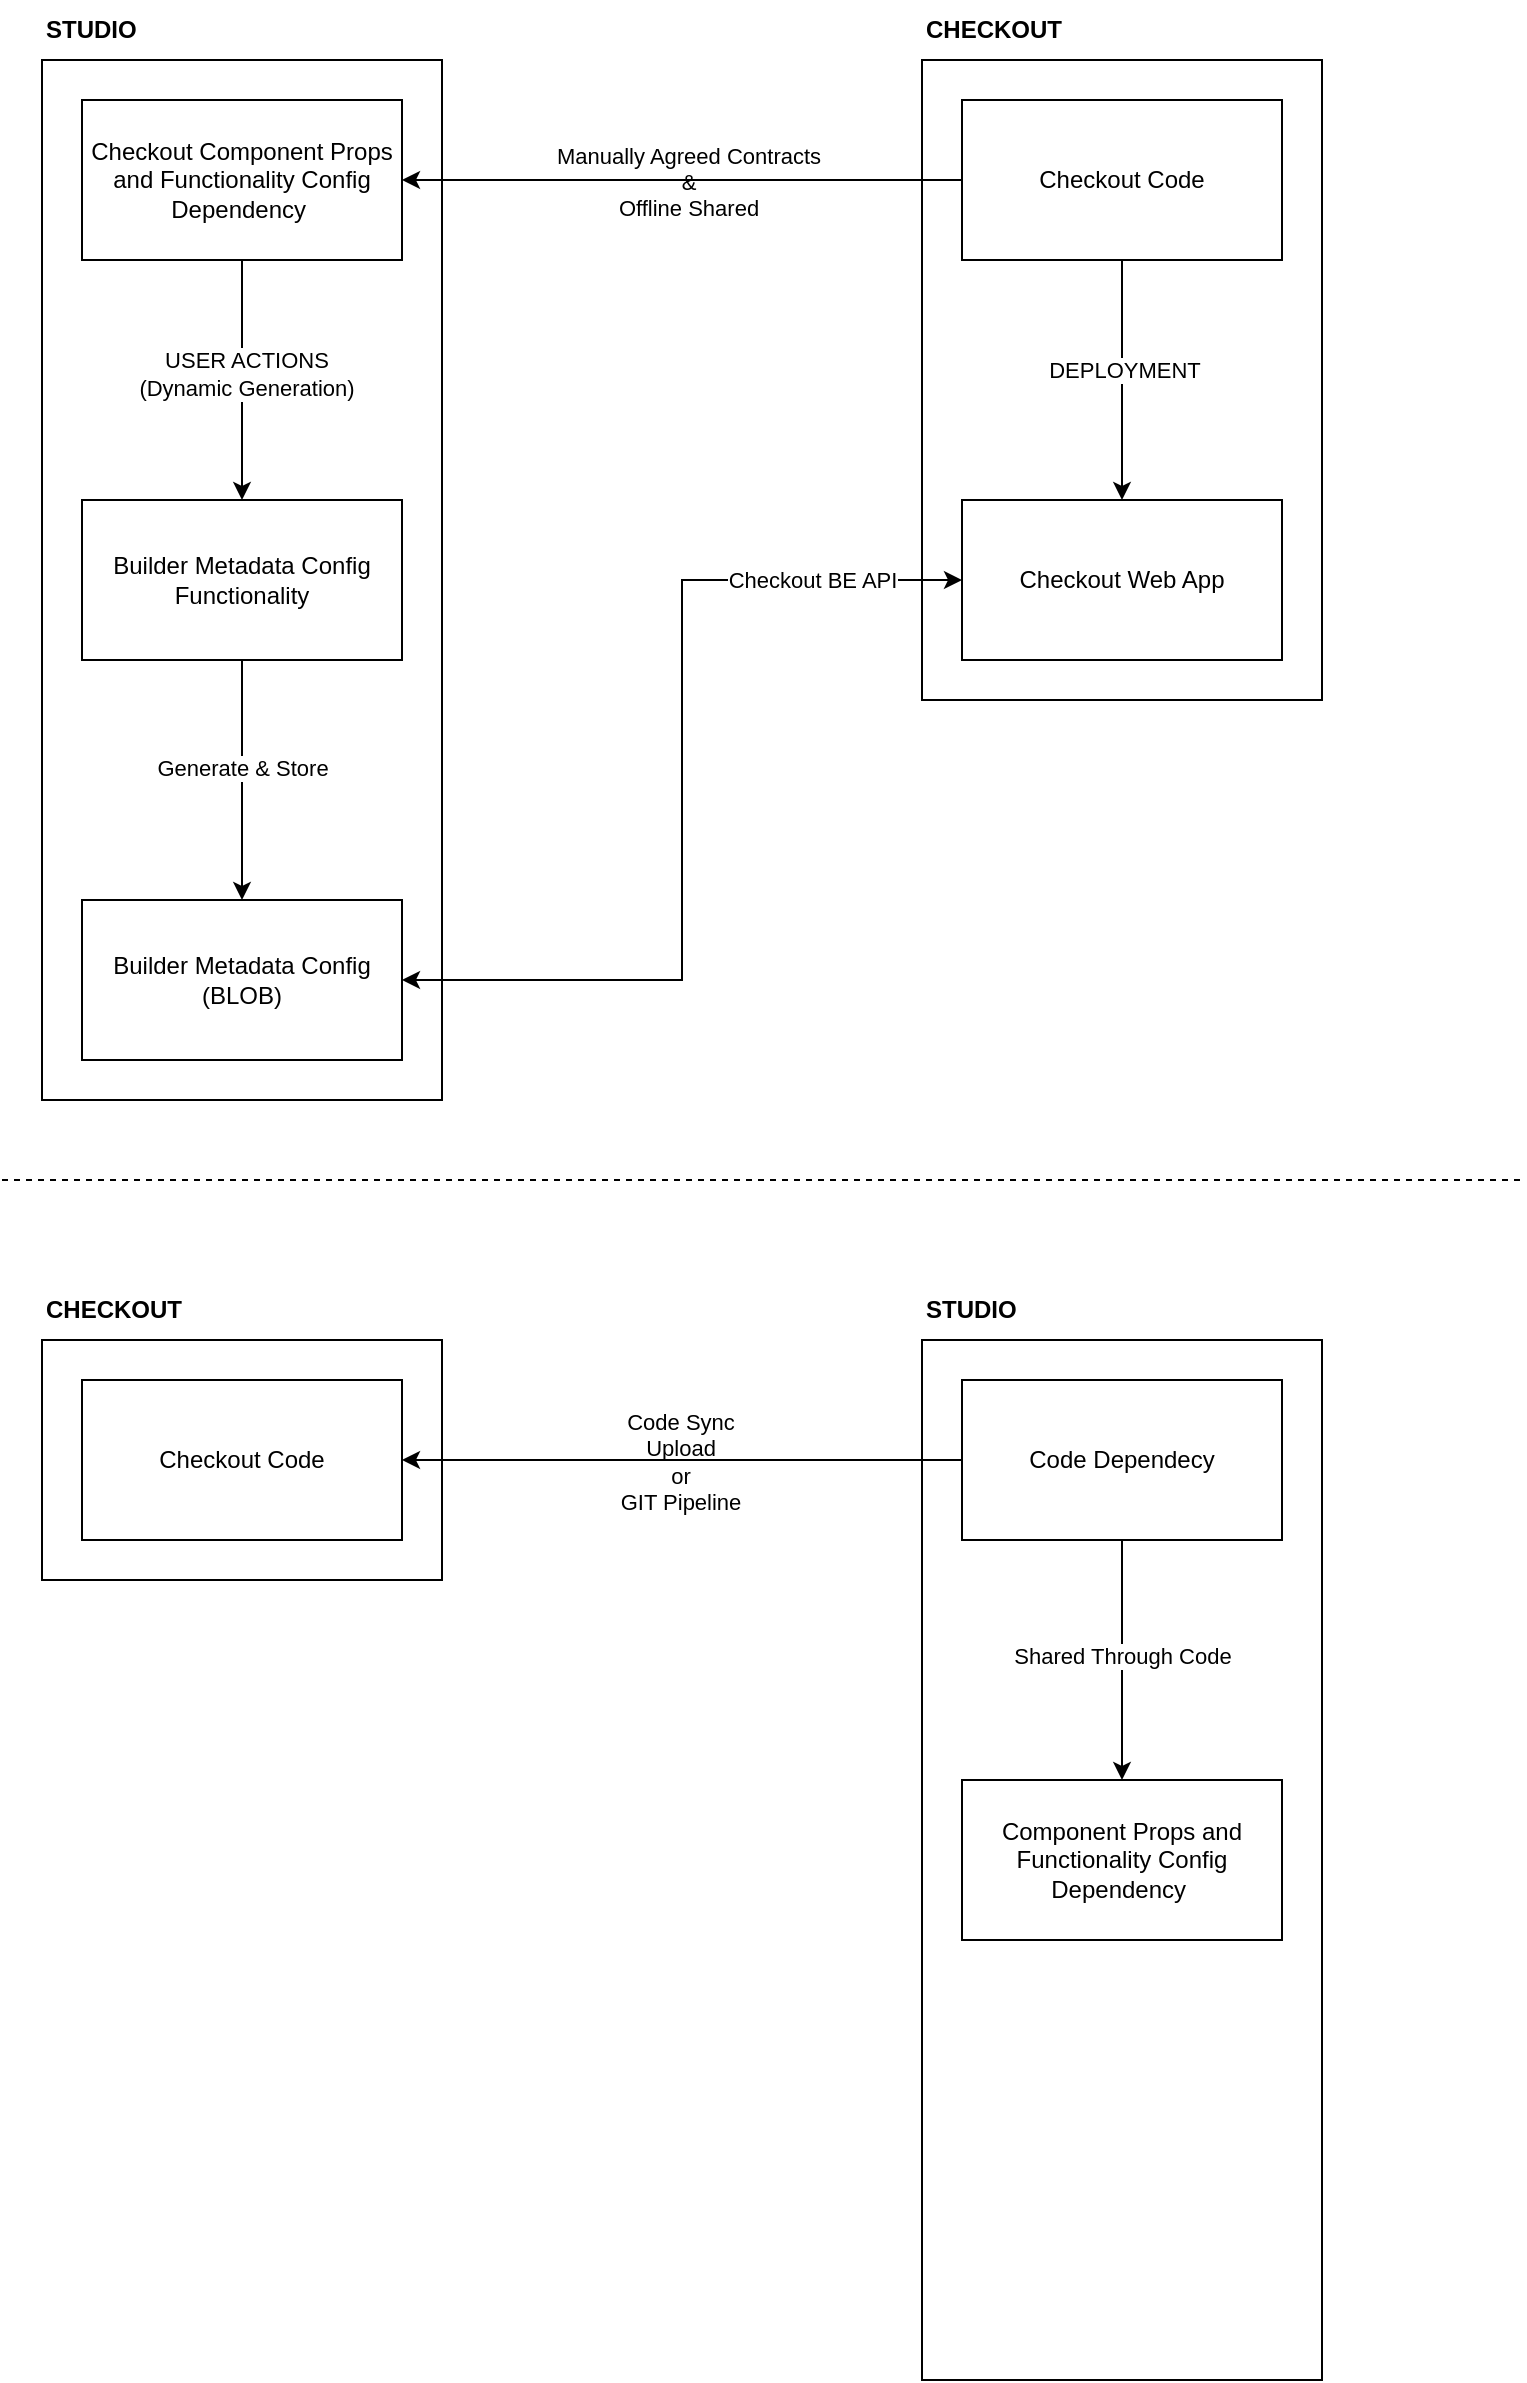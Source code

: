<mxfile version="26.0.13">
  <diagram name="Page-1" id="G_vCpPaijw22PZutnYlj">
    <mxGraphModel dx="1633" dy="940" grid="1" gridSize="10" guides="1" tooltips="1" connect="1" arrows="1" fold="1" page="1" pageScale="1" pageWidth="827" pageHeight="1169" math="0" shadow="0">
      <root>
        <mxCell id="0" />
        <mxCell id="1" parent="0" />
        <mxCell id="sYEmnw5B4f53DDjbEc8y-18" value="" style="rounded=0;whiteSpace=wrap;html=1;fillColor=none;" vertex="1" parent="1">
          <mxGeometry x="500" y="160" width="200" height="320" as="geometry" />
        </mxCell>
        <mxCell id="sYEmnw5B4f53DDjbEc8y-17" value="" style="rounded=0;whiteSpace=wrap;html=1;fillColor=none;" vertex="1" parent="1">
          <mxGeometry x="60" y="160" width="200" height="520" as="geometry" />
        </mxCell>
        <mxCell id="sYEmnw5B4f53DDjbEc8y-10" style="edgeStyle=orthogonalEdgeStyle;rounded=0;orthogonalLoop=1;jettySize=auto;html=1;entryX=0.5;entryY=0;entryDx=0;entryDy=0;" edge="1" parent="1" source="sYEmnw5B4f53DDjbEc8y-1" target="sYEmnw5B4f53DDjbEc8y-9">
          <mxGeometry relative="1" as="geometry" />
        </mxCell>
        <mxCell id="sYEmnw5B4f53DDjbEc8y-12" value="Generate &amp;amp; Store" style="edgeLabel;html=1;align=center;verticalAlign=middle;resizable=0;points=[];" vertex="1" connectable="0" parent="sYEmnw5B4f53DDjbEc8y-10">
          <mxGeometry x="-0.1" relative="1" as="geometry">
            <mxPoint as="offset" />
          </mxGeometry>
        </mxCell>
        <mxCell id="sYEmnw5B4f53DDjbEc8y-1" value="Builder Metadata Config Functionality" style="rounded=0;whiteSpace=wrap;html=1;fillColor=none;" vertex="1" parent="1">
          <mxGeometry x="80" y="380" width="160" height="80" as="geometry" />
        </mxCell>
        <mxCell id="sYEmnw5B4f53DDjbEc8y-3" style="edgeStyle=orthogonalEdgeStyle;rounded=0;orthogonalLoop=1;jettySize=auto;html=1;" edge="1" parent="1" source="sYEmnw5B4f53DDjbEc8y-2" target="sYEmnw5B4f53DDjbEc8y-1">
          <mxGeometry relative="1" as="geometry" />
        </mxCell>
        <mxCell id="sYEmnw5B4f53DDjbEc8y-4" value="USER ACTIONS&lt;br&gt;(Dynamic Generation)" style="edgeLabel;html=1;align=center;verticalAlign=middle;resizable=0;points=[];" vertex="1" connectable="0" parent="sYEmnw5B4f53DDjbEc8y-3">
          <mxGeometry x="-0.05" y="2" relative="1" as="geometry">
            <mxPoint as="offset" />
          </mxGeometry>
        </mxCell>
        <mxCell id="sYEmnw5B4f53DDjbEc8y-2" value="Checkout Component Props and Functionality Config Dependency&amp;nbsp;" style="rounded=0;whiteSpace=wrap;html=1;fillColor=none;" vertex="1" parent="1">
          <mxGeometry x="80" y="180" width="160" height="80" as="geometry" />
        </mxCell>
        <mxCell id="sYEmnw5B4f53DDjbEc8y-7" style="edgeStyle=orthogonalEdgeStyle;rounded=0;orthogonalLoop=1;jettySize=auto;html=1;entryX=0.5;entryY=0;entryDx=0;entryDy=0;" edge="1" parent="1" source="sYEmnw5B4f53DDjbEc8y-5" target="sYEmnw5B4f53DDjbEc8y-6">
          <mxGeometry relative="1" as="geometry" />
        </mxCell>
        <mxCell id="sYEmnw5B4f53DDjbEc8y-11" value="DEPLOYMENT" style="edgeLabel;html=1;align=center;verticalAlign=middle;resizable=0;points=[];" vertex="1" connectable="0" parent="sYEmnw5B4f53DDjbEc8y-7">
          <mxGeometry x="-0.083" y="1" relative="1" as="geometry">
            <mxPoint as="offset" />
          </mxGeometry>
        </mxCell>
        <mxCell id="sYEmnw5B4f53DDjbEc8y-15" style="edgeStyle=orthogonalEdgeStyle;rounded=0;orthogonalLoop=1;jettySize=auto;html=1;entryX=1;entryY=0.5;entryDx=0;entryDy=0;" edge="1" parent="1" source="sYEmnw5B4f53DDjbEc8y-5" target="sYEmnw5B4f53DDjbEc8y-2">
          <mxGeometry relative="1" as="geometry" />
        </mxCell>
        <mxCell id="sYEmnw5B4f53DDjbEc8y-16" value="Manually Agreed Contracts&lt;br&gt;&amp;amp;&lt;br&gt;Offline Shared" style="edgeLabel;html=1;align=center;verticalAlign=middle;resizable=0;points=[];labelBackgroundColor=none;" vertex="1" connectable="0" parent="sYEmnw5B4f53DDjbEc8y-15">
          <mxGeometry x="-0.021" y="1" relative="1" as="geometry">
            <mxPoint as="offset" />
          </mxGeometry>
        </mxCell>
        <mxCell id="sYEmnw5B4f53DDjbEc8y-5" value="Checkout Code" style="rounded=0;whiteSpace=wrap;html=1;fillColor=none;" vertex="1" parent="1">
          <mxGeometry x="520" y="180" width="160" height="80" as="geometry" />
        </mxCell>
        <mxCell id="sYEmnw5B4f53DDjbEc8y-6" value="Checkout Web App" style="rounded=0;whiteSpace=wrap;html=1;fillColor=none;" vertex="1" parent="1">
          <mxGeometry x="520" y="380" width="160" height="80" as="geometry" />
        </mxCell>
        <mxCell id="sYEmnw5B4f53DDjbEc8y-13" style="edgeStyle=orthogonalEdgeStyle;rounded=0;orthogonalLoop=1;jettySize=auto;html=1;entryX=0;entryY=0.5;entryDx=0;entryDy=0;startArrow=classic;startFill=1;" edge="1" parent="1" source="sYEmnw5B4f53DDjbEc8y-9" target="sYEmnw5B4f53DDjbEc8y-6">
          <mxGeometry relative="1" as="geometry" />
        </mxCell>
        <mxCell id="sYEmnw5B4f53DDjbEc8y-14" value="Checkout BE API" style="edgeLabel;html=1;align=center;verticalAlign=middle;resizable=0;points=[];" vertex="1" connectable="0" parent="sYEmnw5B4f53DDjbEc8y-13">
          <mxGeometry x="0.688" relative="1" as="geometry">
            <mxPoint as="offset" />
          </mxGeometry>
        </mxCell>
        <mxCell id="sYEmnw5B4f53DDjbEc8y-9" value="Builder Metadata Config&lt;br&gt;(BLOB)" style="rounded=0;whiteSpace=wrap;html=1;fillColor=none;" vertex="1" parent="1">
          <mxGeometry x="80" y="580" width="160" height="80" as="geometry" />
        </mxCell>
        <mxCell id="sYEmnw5B4f53DDjbEc8y-19" value="STUDIO" style="text;html=1;align=left;verticalAlign=middle;whiteSpace=wrap;rounded=0;fontStyle=1" vertex="1" parent="1">
          <mxGeometry x="60" y="130" width="60" height="30" as="geometry" />
        </mxCell>
        <mxCell id="sYEmnw5B4f53DDjbEc8y-20" value="CHECKOUT" style="text;html=1;align=left;verticalAlign=middle;whiteSpace=wrap;rounded=0;fontStyle=1" vertex="1" parent="1">
          <mxGeometry x="500" y="130" width="60" height="30" as="geometry" />
        </mxCell>
        <mxCell id="sYEmnw5B4f53DDjbEc8y-21" value="" style="endArrow=none;dashed=1;html=1;rounded=0;" edge="1" parent="1">
          <mxGeometry width="50" height="50" relative="1" as="geometry">
            <mxPoint x="40" y="720" as="sourcePoint" />
            <mxPoint x="800" y="720" as="targetPoint" />
          </mxGeometry>
        </mxCell>
        <mxCell id="sYEmnw5B4f53DDjbEc8y-22" value="" style="rounded=0;whiteSpace=wrap;html=1;fillColor=none;" vertex="1" parent="1">
          <mxGeometry x="60" y="800" width="200" height="120" as="geometry" />
        </mxCell>
        <mxCell id="sYEmnw5B4f53DDjbEc8y-23" value="Checkout Code" style="rounded=0;whiteSpace=wrap;html=1;fillColor=none;" vertex="1" parent="1">
          <mxGeometry x="80" y="820" width="160" height="80" as="geometry" />
        </mxCell>
        <mxCell id="sYEmnw5B4f53DDjbEc8y-24" value="CHECKOUT" style="text;html=1;align=left;verticalAlign=middle;whiteSpace=wrap;rounded=0;fontStyle=1" vertex="1" parent="1">
          <mxGeometry x="60" y="770" width="60" height="30" as="geometry" />
        </mxCell>
        <mxCell id="sYEmnw5B4f53DDjbEc8y-25" value="" style="rounded=0;whiteSpace=wrap;html=1;fillColor=none;" vertex="1" parent="1">
          <mxGeometry x="500" y="800" width="200" height="520" as="geometry" />
        </mxCell>
        <mxCell id="sYEmnw5B4f53DDjbEc8y-26" value="STUDIO" style="text;html=1;align=left;verticalAlign=middle;whiteSpace=wrap;rounded=0;fontStyle=1" vertex="1" parent="1">
          <mxGeometry x="500" y="770" width="60" height="30" as="geometry" />
        </mxCell>
        <mxCell id="sYEmnw5B4f53DDjbEc8y-29" style="edgeStyle=orthogonalEdgeStyle;rounded=0;orthogonalLoop=1;jettySize=auto;html=1;entryX=1;entryY=0.5;entryDx=0;entryDy=0;" edge="1" parent="1" source="sYEmnw5B4f53DDjbEc8y-27" target="sYEmnw5B4f53DDjbEc8y-23">
          <mxGeometry relative="1" as="geometry" />
        </mxCell>
        <mxCell id="sYEmnw5B4f53DDjbEc8y-30" value="Code Sync&lt;br&gt;Upload&lt;br&gt;or&lt;br&gt;GIT Pipeline" style="edgeLabel;html=1;align=center;verticalAlign=middle;resizable=0;points=[];labelBackgroundColor=none;" vertex="1" connectable="0" parent="sYEmnw5B4f53DDjbEc8y-29">
          <mxGeometry x="0.008" y="1" relative="1" as="geometry">
            <mxPoint as="offset" />
          </mxGeometry>
        </mxCell>
        <mxCell id="sYEmnw5B4f53DDjbEc8y-31" style="edgeStyle=orthogonalEdgeStyle;rounded=0;orthogonalLoop=1;jettySize=auto;html=1;entryX=0.5;entryY=0;entryDx=0;entryDy=0;" edge="1" parent="1" source="sYEmnw5B4f53DDjbEc8y-27" target="sYEmnw5B4f53DDjbEc8y-28">
          <mxGeometry relative="1" as="geometry" />
        </mxCell>
        <mxCell id="sYEmnw5B4f53DDjbEc8y-32" value="Shared Through Code" style="edgeLabel;html=1;align=center;verticalAlign=middle;resizable=0;points=[];" vertex="1" connectable="0" parent="sYEmnw5B4f53DDjbEc8y-31">
          <mxGeometry x="-0.042" relative="1" as="geometry">
            <mxPoint as="offset" />
          </mxGeometry>
        </mxCell>
        <mxCell id="sYEmnw5B4f53DDjbEc8y-27" value="Code Dependecy" style="rounded=0;whiteSpace=wrap;html=1;fillColor=none;" vertex="1" parent="1">
          <mxGeometry x="520" y="820" width="160" height="80" as="geometry" />
        </mxCell>
        <mxCell id="sYEmnw5B4f53DDjbEc8y-28" value="Component Props and Functionality Config Dependency&amp;nbsp;" style="rounded=0;whiteSpace=wrap;html=1;fillColor=none;" vertex="1" parent="1">
          <mxGeometry x="520" y="1020" width="160" height="80" as="geometry" />
        </mxCell>
      </root>
    </mxGraphModel>
  </diagram>
</mxfile>

